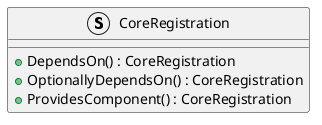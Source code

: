 @startuml
struct CoreRegistration {
    + DependsOn() : CoreRegistration
    + OptionallyDependsOn() : CoreRegistration
    + ProvidesComponent() : CoreRegistration
}
@enduml
